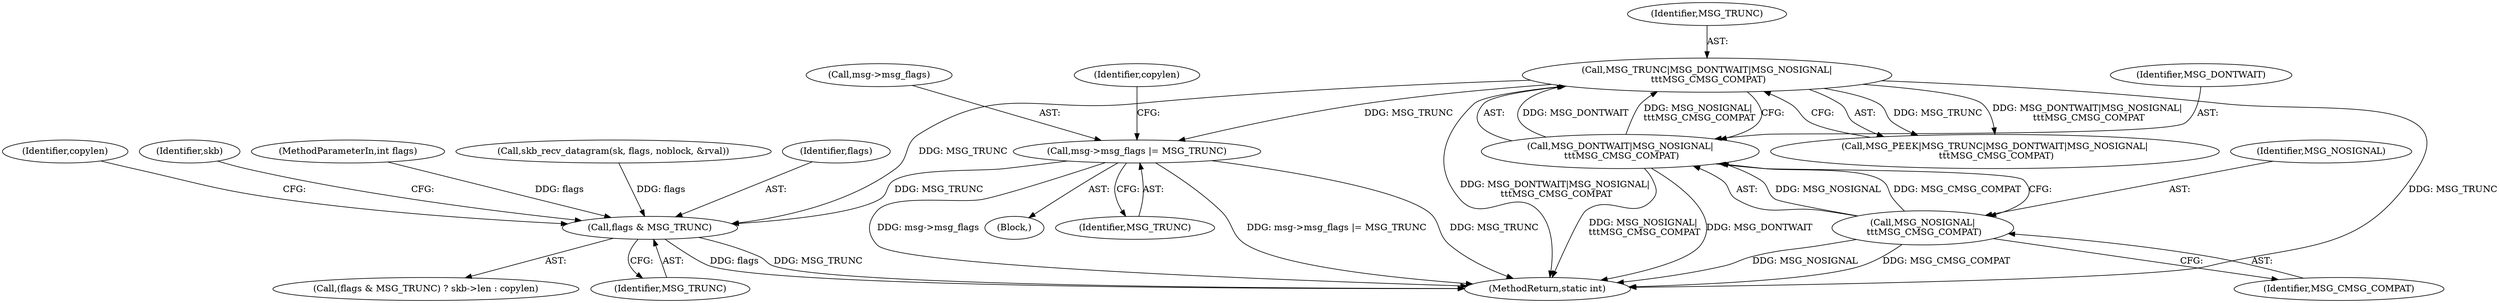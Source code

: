 digraph "0_linux_bceaa90240b6019ed73b49965eac7d167610be69_6@pointer" {
"1000161" [label="(Call,msg->msg_flags |= MSG_TRUNC)"];
"1000126" [label="(Call,MSG_TRUNC|MSG_DONTWAIT|MSG_NOSIGNAL|\n \t\t\tMSG_CMSG_COMPAT)"];
"1000128" [label="(Call,MSG_DONTWAIT|MSG_NOSIGNAL|\n \t\t\tMSG_CMSG_COMPAT)"];
"1000130" [label="(Call,MSG_NOSIGNAL|\n \t\t\tMSG_CMSG_COMPAT)"];
"1000189" [label="(Call,flags & MSG_TRUNC)"];
"1000160" [label="(Block,)"];
"1000129" [label="(Identifier,MSG_DONTWAIT)"];
"1000128" [label="(Call,MSG_DONTWAIT|MSG_NOSIGNAL|\n \t\t\tMSG_CMSG_COMPAT)"];
"1000191" [label="(Identifier,MSG_TRUNC)"];
"1000161" [label="(Call,msg->msg_flags |= MSG_TRUNC)"];
"1000127" [label="(Identifier,MSG_TRUNC)"];
"1000132" [label="(Identifier,MSG_CMSG_COMPAT)"];
"1000162" [label="(Call,msg->msg_flags)"];
"1000130" [label="(Call,MSG_NOSIGNAL|\n \t\t\tMSG_CMSG_COMPAT)"];
"1000189" [label="(Call,flags & MSG_TRUNC)"];
"1000136" [label="(Call,skb_recv_datagram(sk, flags, noblock, &rval))"];
"1000165" [label="(Identifier,MSG_TRUNC)"];
"1000188" [label="(Call,(flags & MSG_TRUNC) ? skb->len : copylen)"];
"1000167" [label="(Identifier,copylen)"];
"1000131" [label="(Identifier,MSG_NOSIGNAL)"];
"1000190" [label="(Identifier,flags)"];
"1000195" [label="(Identifier,copylen)"];
"1000126" [label="(Call,MSG_TRUNC|MSG_DONTWAIT|MSG_NOSIGNAL|\n \t\t\tMSG_CMSG_COMPAT)"];
"1000223" [label="(MethodReturn,static int)"];
"1000193" [label="(Identifier,skb)"];
"1000106" [label="(MethodParameterIn,int flags)"];
"1000124" [label="(Call,MSG_PEEK|MSG_TRUNC|MSG_DONTWAIT|MSG_NOSIGNAL|\n \t\t\tMSG_CMSG_COMPAT)"];
"1000161" -> "1000160"  [label="AST: "];
"1000161" -> "1000165"  [label="CFG: "];
"1000162" -> "1000161"  [label="AST: "];
"1000165" -> "1000161"  [label="AST: "];
"1000167" -> "1000161"  [label="CFG: "];
"1000161" -> "1000223"  [label="DDG: msg->msg_flags"];
"1000161" -> "1000223"  [label="DDG: msg->msg_flags |= MSG_TRUNC"];
"1000161" -> "1000223"  [label="DDG: MSG_TRUNC"];
"1000126" -> "1000161"  [label="DDG: MSG_TRUNC"];
"1000161" -> "1000189"  [label="DDG: MSG_TRUNC"];
"1000126" -> "1000124"  [label="AST: "];
"1000126" -> "1000128"  [label="CFG: "];
"1000127" -> "1000126"  [label="AST: "];
"1000128" -> "1000126"  [label="AST: "];
"1000124" -> "1000126"  [label="CFG: "];
"1000126" -> "1000223"  [label="DDG: MSG_TRUNC"];
"1000126" -> "1000223"  [label="DDG: MSG_DONTWAIT|MSG_NOSIGNAL|\n \t\t\tMSG_CMSG_COMPAT"];
"1000126" -> "1000124"  [label="DDG: MSG_TRUNC"];
"1000126" -> "1000124"  [label="DDG: MSG_DONTWAIT|MSG_NOSIGNAL|\n \t\t\tMSG_CMSG_COMPAT"];
"1000128" -> "1000126"  [label="DDG: MSG_DONTWAIT"];
"1000128" -> "1000126"  [label="DDG: MSG_NOSIGNAL|\n \t\t\tMSG_CMSG_COMPAT"];
"1000126" -> "1000189"  [label="DDG: MSG_TRUNC"];
"1000128" -> "1000130"  [label="CFG: "];
"1000129" -> "1000128"  [label="AST: "];
"1000130" -> "1000128"  [label="AST: "];
"1000128" -> "1000223"  [label="DDG: MSG_NOSIGNAL|\n \t\t\tMSG_CMSG_COMPAT"];
"1000128" -> "1000223"  [label="DDG: MSG_DONTWAIT"];
"1000130" -> "1000128"  [label="DDG: MSG_NOSIGNAL"];
"1000130" -> "1000128"  [label="DDG: MSG_CMSG_COMPAT"];
"1000130" -> "1000132"  [label="CFG: "];
"1000131" -> "1000130"  [label="AST: "];
"1000132" -> "1000130"  [label="AST: "];
"1000130" -> "1000223"  [label="DDG: MSG_CMSG_COMPAT"];
"1000130" -> "1000223"  [label="DDG: MSG_NOSIGNAL"];
"1000189" -> "1000188"  [label="AST: "];
"1000189" -> "1000191"  [label="CFG: "];
"1000190" -> "1000189"  [label="AST: "];
"1000191" -> "1000189"  [label="AST: "];
"1000193" -> "1000189"  [label="CFG: "];
"1000195" -> "1000189"  [label="CFG: "];
"1000189" -> "1000223"  [label="DDG: flags"];
"1000189" -> "1000223"  [label="DDG: MSG_TRUNC"];
"1000136" -> "1000189"  [label="DDG: flags"];
"1000106" -> "1000189"  [label="DDG: flags"];
}
